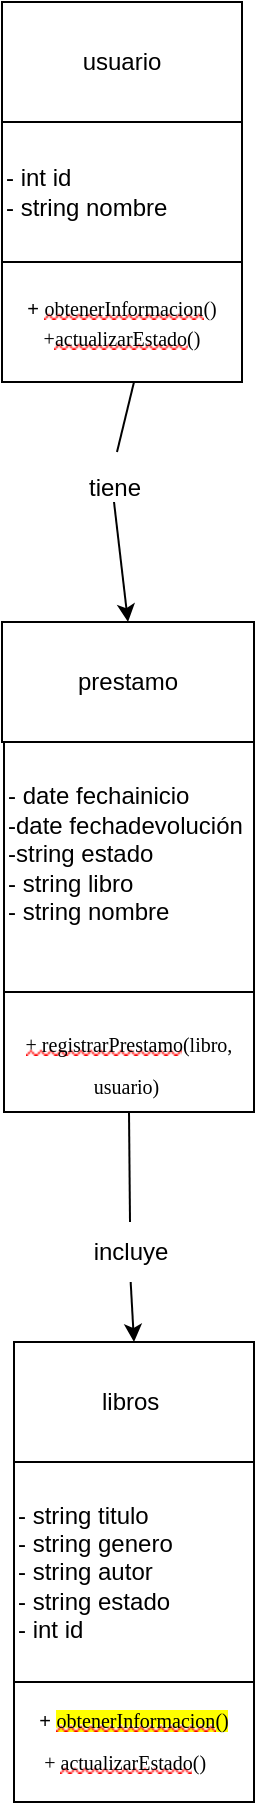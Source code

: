<mxfile version="26.0.14">
  <diagram name="Página-1" id="soylEKhCEm4hNBsVMeLt">
    <mxGraphModel dx="932" dy="552" grid="1" gridSize="10" guides="1" tooltips="1" connect="1" arrows="1" fold="1" page="1" pageScale="1" pageWidth="827" pageHeight="1169" math="0" shadow="0">
      <root>
        <mxCell id="0" />
        <mxCell id="1" parent="0" />
        <mxCell id="KpHtbhdy7NQ5oqnVyyX--1" value="usuario" style="rounded=0;whiteSpace=wrap;html=1;" parent="1" vertex="1">
          <mxGeometry x="354" y="120" width="120" height="60" as="geometry" />
        </mxCell>
        <mxCell id="KpHtbhdy7NQ5oqnVyyX--2" value="- int id&amp;nbsp;&lt;div&gt;- string nombre&amp;nbsp;&lt;/div&gt;" style="rounded=0;whiteSpace=wrap;html=1;align=left;" parent="1" vertex="1">
          <mxGeometry x="354" y="180" width="120" height="70" as="geometry" />
        </mxCell>
        <mxCell id="KpHtbhdy7NQ5oqnVyyX--3" value="&lt;font style=&quot;font-size: 10px;&quot;&gt;+&amp;nbsp;&lt;span style=&quot;margin: 0px; padding: 0px; user-select: text; -webkit-user-drag: none; -webkit-tap-highlight-color: transparent; background-repeat: repeat-x; background-position: left bottom; background-image: url(&amp;quot;data:image/gif;base64,R0lGODlhBQAEAJECAP////8AAAAAAAAAACH5BAEAAAIALAAAAAAFAAQAAAIIlGAXCCHrTCgAOw==&amp;quot;); border-bottom: 1px solid transparent; font-family: &amp;quot;Century Schoolbook&amp;quot;, serif; font-variant-ligatures: none; text-align: left; background-color: inherit;&quot; class=&quot;SpellingError  BCX0 SCXO25836580&quot;&gt;obtenerInformacion&lt;/span&gt;&lt;span style=&quot;margin: 0px; padding: 0px; user-select: text; -webkit-user-drag: none; -webkit-tap-highlight-color: transparent; font-family: &amp;quot;Century Schoolbook&amp;quot;, serif; font-variant-ligatures: none; text-align: left; background-color: inherit;&quot; class=&quot;NormalTextRun  BCX0 SCXO25836580&quot;&gt;()&lt;/span&gt;&lt;/font&gt;&lt;div&gt;&lt;font style=&quot;font-size: 10px;&quot;&gt;&lt;font style=&quot;&quot;&gt;&lt;span style=&quot;margin: 0px; padding: 0px; user-select: text; -webkit-user-drag: none; -webkit-tap-highlight-color: transparent; font-family: &amp;quot;Century Schoolbook&amp;quot;, serif; font-variant-ligatures: none; text-align: left; background-color: inherit;&quot; class=&quot;NormalTextRun  BCX0 SCXO25836580&quot;&gt;+&lt;/span&gt;&lt;/font&gt;&lt;span style=&quot;background-color: inherit; color: light-dark(rgb(0, 0, 0), rgb(255, 255, 255)); margin: 0px; padding: 0px; user-select: text; -webkit-user-drag: none; -webkit-tap-highlight-color: transparent; background-repeat: repeat-x; background-position: left bottom; background-image: url(&amp;quot;data:image/gif;base64,R0lGODlhBQAEAJECAP////8AAAAAAAAAACH5BAEAAAIALAAAAAAFAAQAAAIIlGAXCCHrTCgAOw==&amp;quot;); border-bottom: 1px solid transparent; font-family: &amp;quot;Century Schoolbook&amp;quot;, serif; font-variant-ligatures: none; text-align: left;&quot; class=&quot;SpellingError  BCX0 SCXO25836580&quot;&gt;actualizarEstado&lt;/span&gt;&lt;span style=&quot;background-color: inherit; color: light-dark(rgb(0, 0, 0), rgb(255, 255, 255)); margin: 0px; padding: 0px; user-select: text; -webkit-user-drag: none; -webkit-tap-highlight-color: transparent; font-family: &amp;quot;Century Schoolbook&amp;quot;, serif; font-variant-ligatures: none; text-align: left;&quot; class=&quot;NormalTextRun  BCX0 SCXO25836580&quot;&gt;()&lt;/span&gt;&lt;/font&gt;&lt;/div&gt;" style="rounded=0;whiteSpace=wrap;html=1;" parent="1" vertex="1">
          <mxGeometry x="354" y="250" width="120" height="60" as="geometry" />
        </mxCell>
        <mxCell id="KpHtbhdy7NQ5oqnVyyX--5" value="" style="endArrow=classic;html=1;rounded=0;entryX=0.5;entryY=0;entryDx=0;entryDy=0;" parent="1" target="KpHtbhdy7NQ5oqnVyyX--6" edge="1">
          <mxGeometry width="50" height="50" relative="1" as="geometry">
            <mxPoint x="410" y="370" as="sourcePoint" />
            <mxPoint x="414" y="380" as="targetPoint" />
            <Array as="points" />
          </mxGeometry>
        </mxCell>
        <mxCell id="KpHtbhdy7NQ5oqnVyyX--6" value="prestamo" style="rounded=0;whiteSpace=wrap;html=1;" parent="1" vertex="1">
          <mxGeometry x="354" y="430" width="126" height="60" as="geometry" />
        </mxCell>
        <mxCell id="KpHtbhdy7NQ5oqnVyyX--8" value="" style="endArrow=none;html=1;rounded=0;exitX=0.53;exitY=-0.1;exitDx=0;exitDy=0;exitPerimeter=0;" parent="1" source="KpHtbhdy7NQ5oqnVyyX--9" edge="1">
          <mxGeometry width="50" height="50" relative="1" as="geometry">
            <mxPoint x="420" y="340" as="sourcePoint" />
            <mxPoint x="420" y="310" as="targetPoint" />
          </mxGeometry>
        </mxCell>
        <mxCell id="KpHtbhdy7NQ5oqnVyyX--9" value="tiene" style="text;html=1;align=center;verticalAlign=middle;resizable=0;points=[];autosize=1;strokeColor=none;fillColor=none;" parent="1" vertex="1">
          <mxGeometry x="385" y="348" width="50" height="30" as="geometry" />
        </mxCell>
        <mxCell id="KpHtbhdy7NQ5oqnVyyX--10" value="- date fechainicio&lt;div&gt;-date fechadevolución&lt;/div&gt;&lt;div&gt;-string estado&lt;/div&gt;&lt;div&gt;- string libro&lt;/div&gt;&lt;div&gt;- string nombre&lt;/div&gt;&lt;div&gt;&lt;br&gt;&lt;/div&gt;" style="whiteSpace=wrap;html=1;aspect=fixed;align=left;" parent="1" vertex="1">
          <mxGeometry x="355" y="490" width="125" height="125" as="geometry" />
        </mxCell>
        <mxCell id="KpHtbhdy7NQ5oqnVyyX--12" value="&lt;font style=&quot;font-size: 10px;&quot;&gt;&lt;br&gt;&lt;span style=&quot;margin: 0px; padding: 0px; user-select: text; -webkit-user-drag: none; -webkit-tap-highlight-color: transparent; outline: transparent solid 1px; color: windowtext; font-family: &amp;quot;Century Schoolbook&amp;quot;, serif; font-style: normal; font-variant-caps: normal; font-weight: 400; letter-spacing: normal; orphans: 2; text-align: left; text-indent: 0px; text-transform: none; widows: 2; word-spacing: 0px; -webkit-text-stroke-width: 0px; white-space: normal; text-decoration-thickness: initial; text-decoration-style: initial; text-decoration-color: initial; line-height: 20.7px; font-variant-ligatures: none !important;&quot; lang=&quot;ES-US&quot; class=&quot;TextRun Highlight SCXO44285305 BCX0&quot; data-contrast=&quot;auto&quot;&gt;&lt;span style=&quot;margin: 0px; padding: 0px; user-select: text; -webkit-user-drag: none; -webkit-tap-highlight-color: transparent; background-repeat: repeat-x; background-position: left bottom; background-image: url(&amp;quot;data:image/gif;base64,R0lGODlhBQAEAJECAP////8AAAAAAAAAACH5BAEAAAIALAAAAAAFAAQAAAIIlGAXCCHrTCgAOw==&amp;quot;); border-bottom: 1px solid transparent;&quot; class=&quot;SpellingError SCXO44285305 BCX0&quot;&gt;+ registrarPrestamo&lt;/span&gt;&lt;span style=&quot;margin: 0px; padding: 0px; user-select: text; -webkit-user-drag: none; -webkit-tap-highlight-color: transparent;&quot; class=&quot;NormalTextRun SCXO44285305 BCX0&quot;&gt;(libro, usuario)&lt;/span&gt;&lt;/span&gt;&lt;span style=&quot;margin: 0px; padding: 0px; user-select: text; -webkit-user-drag: none; -webkit-tap-highlight-color: transparent; color: windowtext; font-family: &amp;quot;Century Schoolbook&amp;quot;, serif; font-style: normal; font-variant-ligatures: normal; font-variant-caps: normal; font-weight: 400; letter-spacing: normal; orphans: 2; text-align: left; text-indent: 0px; text-transform: none; widows: 2; word-spacing: 0px; -webkit-text-stroke-width: 0px; white-space: normal; text-decoration-thickness: initial; text-decoration-style: initial; text-decoration-color: initial; line-height: 20.7px;&quot; class=&quot;EOP SCXO44285305 BCX0&quot;&gt;&amp;nbsp;&lt;/span&gt;&lt;br&gt;&lt;/font&gt;" style="rounded=0;whiteSpace=wrap;html=1;" parent="1" vertex="1">
          <mxGeometry x="355" y="615" width="125" height="60" as="geometry" />
        </mxCell>
        <mxCell id="KpHtbhdy7NQ5oqnVyyX--13" value="" style="endArrow=none;html=1;rounded=0;entryX=0.5;entryY=1;entryDx=0;entryDy=0;" parent="1" target="KpHtbhdy7NQ5oqnVyyX--12" edge="1">
          <mxGeometry width="50" height="50" relative="1" as="geometry">
            <mxPoint x="418" y="730" as="sourcePoint" />
            <mxPoint x="430" y="720" as="targetPoint" />
          </mxGeometry>
        </mxCell>
        <mxCell id="KpHtbhdy7NQ5oqnVyyX--14" value="incluye" style="text;html=1;align=center;verticalAlign=middle;resizable=0;points=[];autosize=1;strokeColor=none;fillColor=none;" parent="1" vertex="1">
          <mxGeometry x="387.5" y="730" width="60" height="30" as="geometry" />
        </mxCell>
        <mxCell id="KpHtbhdy7NQ5oqnVyyX--15" value="libros&amp;nbsp;" style="rounded=0;whiteSpace=wrap;html=1;" parent="1" vertex="1">
          <mxGeometry x="360" y="790" width="120" height="60" as="geometry" />
        </mxCell>
        <mxCell id="KpHtbhdy7NQ5oqnVyyX--16" value="" style="endArrow=classic;html=1;rounded=0;entryX=0.5;entryY=0;entryDx=0;entryDy=0;" parent="1" source="KpHtbhdy7NQ5oqnVyyX--14" target="KpHtbhdy7NQ5oqnVyyX--15" edge="1">
          <mxGeometry width="50" height="50" relative="1" as="geometry">
            <mxPoint x="380" y="770" as="sourcePoint" />
            <mxPoint x="430" y="720" as="targetPoint" />
          </mxGeometry>
        </mxCell>
        <mxCell id="KpHtbhdy7NQ5oqnVyyX--19" value="- string titulo&lt;div&gt;- string genero&lt;/div&gt;&lt;div&gt;- string autor&lt;/div&gt;&lt;div&gt;- string estado&lt;/div&gt;&lt;div&gt;- int id&lt;/div&gt;" style="rounded=0;whiteSpace=wrap;html=1;align=left;" parent="1" vertex="1">
          <mxGeometry x="360" y="850" width="120" height="110" as="geometry" />
        </mxCell>
        <mxCell id="KpHtbhdy7NQ5oqnVyyX--20" value="&lt;div style=&quot;text-align: left;&quot;&gt;&lt;font style=&quot;font-size: 10px;&quot;&gt;&lt;span style=&quot;background-color: transparent; color: light-dark(rgb(0, 0, 0), rgb(255, 255, 255));&quot;&gt;+&lt;/span&gt;&lt;span style=&quot;color: light-dark(rgb(0, 0, 0), rgb(255, 255, 255)); background-color: light-dark(#ffffff, var(--ge-dark-color, #121212));&quot;&gt;&amp;nbsp;&lt;span style=&quot;margin: 0px; padding: 0px; user-select: text; -webkit-user-drag: none; -webkit-tap-highlight-color: transparent; outline: transparent solid 1px; color: windowtext; font-family: &amp;quot;Century Schoolbook&amp;quot;, serif; line-height: 20.7px; background-color: rgb(255, 255, 0); font-variant-ligatures: none !important;&quot; lang=&quot;ES-US&quot; class=&quot;TextRun Highlight  BCX0 SCXO95142332&quot; data-contrast=&quot;auto&quot;&gt;&lt;span style=&quot;margin: 0px; padding: 0px; user-select: text; -webkit-user-drag: none; -webkit-tap-highlight-color: transparent; background-repeat: repeat-x; background-position: left bottom; background-image: url(&amp;quot;data:image/gif;base64,R0lGODlhBQAEAJECAP////8AAAAAAAAAACH5BAEAAAIALAAAAAAFAAQAAAIIlGAXCCHrTCgAOw==&amp;quot;); border-bottom: 1px solid transparent;&quot; class=&quot;SpellingError  BCX0 SCXO95142332&quot;&gt;obtenerInformacion&lt;/span&gt;&lt;span style=&quot;margin: 0px; padding: 0px; user-select: text; -webkit-user-drag: none; -webkit-tap-highlight-color: transparent;&quot; class=&quot;NormalTextRun  BCX0 SCXO95142332&quot;&gt;()&lt;/span&gt;&lt;/span&gt;&lt;/span&gt;&lt;/font&gt;&lt;/div&gt;&lt;div style=&quot;text-align: left;&quot;&gt;&lt;font style=&quot;font-size: 10px;&quot;&gt;&lt;span style=&quot;margin: 0px; padding: 0px; user-select: text; -webkit-user-drag: none; -webkit-tap-highlight-color: transparent; outline: transparent solid 1px; color: windowtext; font-family: &amp;quot;Century Schoolbook&amp;quot;, serif; line-height: 20.7px; background-color: light-dark(#ffffff, var(--ge-dark-color, #121212)); font-variant-ligatures: none !important;&quot; lang=&quot;ES-US&quot; class=&quot;TextRun Highlight  BCX0 SCXO95142332&quot; data-contrast=&quot;auto&quot;&gt;&lt;span style=&quot;margin: 0px; padding: 0px; user-select: text; -webkit-user-drag: none; -webkit-tap-highlight-color: transparent;&quot; class=&quot;NormalTextRun  BCX0 SCXO95142332&quot;&gt;&amp;nbsp;+&amp;nbsp;&lt;/span&gt;&lt;span style=&quot;margin: 0px; padding: 0px; user-select: text; -webkit-user-drag: none; -webkit-tap-highlight-color: transparent; background-repeat: repeat-x; background-position: left bottom; background-image: url(&amp;quot;data:image/gif;base64,R0lGODlhBQAEAJECAP////8AAAAAAAAAACH5BAEAAAIALAAAAAAFAAQAAAIIlGAXCCHrTCgAOw==&amp;quot;); border-bottom: 1px solid transparent;&quot; class=&quot;SpellingError  BCX0 SCXO95142332&quot;&gt;actualizarEstado&lt;/span&gt;&lt;span style=&quot;margin: 0px; padding: 0px; user-select: text; -webkit-user-drag: none; -webkit-tap-highlight-color: transparent;&quot; class=&quot;NormalTextRun  BCX0 SCXO95142332&quot;&gt;()&lt;/span&gt;&lt;/span&gt;&lt;span style=&quot;margin: 0px; padding: 0px; user-select: text; -webkit-user-drag: none; -webkit-tap-highlight-color: transparent; color: windowtext; font-family: &amp;quot;Century Schoolbook&amp;quot;, serif; text-align: left; background-color: transparent; line-height: 20.7px; font-variant-ligatures: none !important;&quot; lang=&quot;ES-US&quot; class=&quot;TextRun  BCX0 SCXO95142332&quot; data-contrast=&quot;auto&quot;&gt;&amp;nbsp;&lt;/span&gt;&lt;/font&gt;&lt;/div&gt;" style="rounded=0;whiteSpace=wrap;html=1;" parent="1" vertex="1">
          <mxGeometry x="360" y="960" width="120" height="60" as="geometry" />
        </mxCell>
      </root>
    </mxGraphModel>
  </diagram>
</mxfile>
